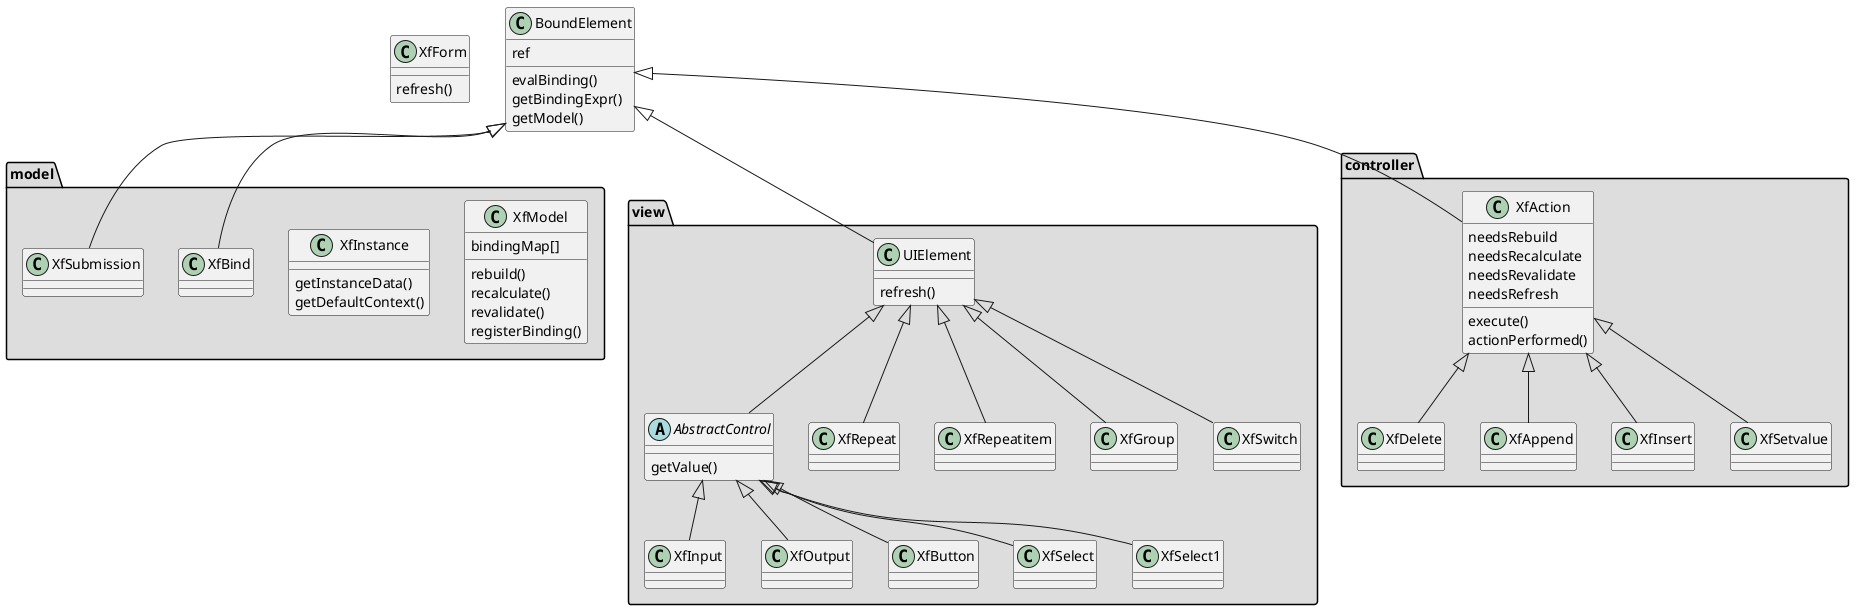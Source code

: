 @startuml

class XfForm {
    refresh()
}
class BoundElement{
    ref
    evalBinding()
    getBindingExpr()
    getModel()
}

package "model" #DDDDDD {
    class XfModel{
        bindingMap[]
        rebuild()
        recalculate()
        revalidate()
        registerBinding()
    }
    class XfInstance{
        getInstanceData()
        getDefaultContext()
    }
    class XfBind
    class XfSubmission
}



package "view" #DDDDDD{
    class UIElement{
        refresh()
    }
    abstract class AbstractControl{
        getValue()
    }
    UIElement <|-- AbstractControl
    AbstractControl <|-- XfInput
    AbstractControl <|-- XfOutput
    AbstractControl <|-- XfButton
    UIElement <|-- XfRepeat
    UIElement <|-- XfRepeatitem
    UIElement <|-- XfGroup
    UIElement <|-- XfSwitch
    AbstractControl <|-- XfSelect
    AbstractControl <|-- XfSelect1
}

package "controller" #DDDDDD{
    class XfAction{
        needsRebuild
        needsRecalculate
        needsRevalidate
        needsRefresh
        execute()
        actionPerformed()
    }
    XfAction <|-- XfDelete
    XfAction <|-- XfAppend
    XfAction <|-- XfInsert
    XfAction <|-- XfSetvalue

}



BoundElement <|-- UIElement
BoundElement <|-- XfAction
BoundElement <|-- XfBind
BoundElement <|-- XfSubmission





@enduml
